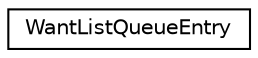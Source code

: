 digraph "Graphical Class Hierarchy"
{
  edge [fontname="Helvetica",fontsize="10",labelfontname="Helvetica",labelfontsize="10"];
  node [fontname="Helvetica",fontsize="10",shape=record];
  rankdir="LR";
  Node0 [label="WantListQueueEntry",height=0.2,width=0.4,color="black", fillcolor="white", style="filled",URL="$struct_want_list_queue_entry.html"];
}
